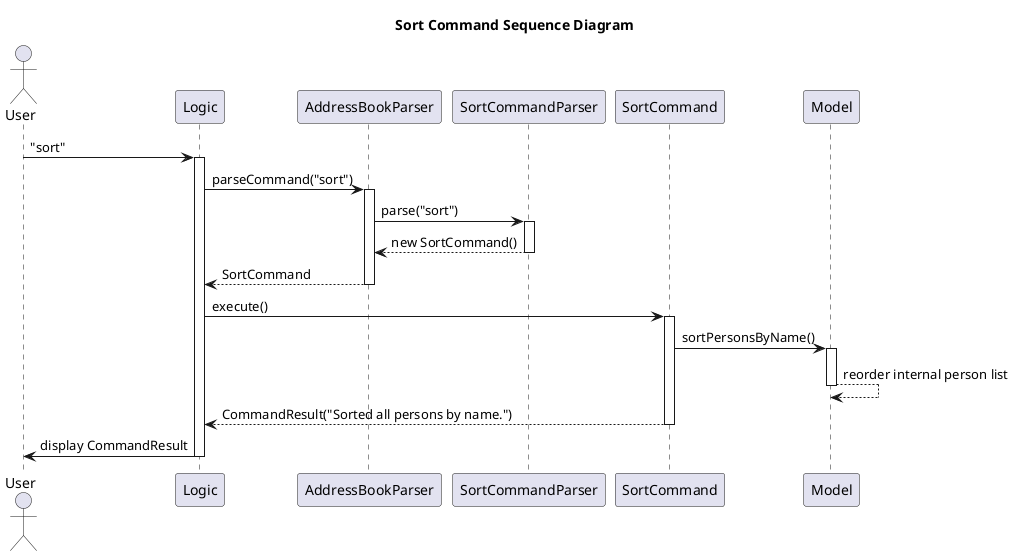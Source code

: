 @startuml

title "Sort Command Sequence Diagram"

actor User

User -> Logic : "sort"
activate Logic

Logic -> AddressBookParser : parseCommand("sort")
activate AddressBookParser

AddressBookParser -> SortCommandParser : parse("sort")
activate SortCommandParser
SortCommandParser --> AddressBookParser : new SortCommand()
deactivate SortCommandParser

AddressBookParser --> Logic : SortCommand
deactivate AddressBookParser

Logic -> SortCommand : execute()
activate SortCommand

SortCommand -> Model : sortPersonsByName()
activate Model
Model --> Model : reorder internal person list
deactivate Model

SortCommand --> Logic : CommandResult("Sorted all persons by name.")
deactivate SortCommand

Logic -> User : display CommandResult
deactivate Logic

@enduml
